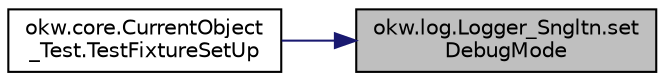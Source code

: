 digraph "okw.log.Logger_Sngltn.setDebugMode"
{
 // INTERACTIVE_SVG=YES
 // LATEX_PDF_SIZE
  edge [fontname="Helvetica",fontsize="10",labelfontname="Helvetica",labelfontsize="10"];
  node [fontname="Helvetica",fontsize="10",shape=record];
  rankdir="RL";
  Node4975 [label="okw.log.Logger_Sngltn.set\lDebugMode",height=0.2,width=0.4,color="black", fillcolor="grey75", style="filled", fontcolor="black",tooltip="setDebugMode:"];
  Node4975 -> Node4976 [dir="back",color="midnightblue",fontsize="10",style="solid",fontname="Helvetica"];
  Node4976 [label="okw.core.CurrentObject\l_Test.TestFixtureSetUp",height=0.2,width=0.4,color="black", fillcolor="white", style="filled",URL="$classokw_1_1core_1_1_current_object___test.html#a1acf13811dcb4ea83b56a78c2b2908cb",tooltip="Ziel des TestFixturesetup: Startbedingung für alle Testfälle herstellen."];
}
